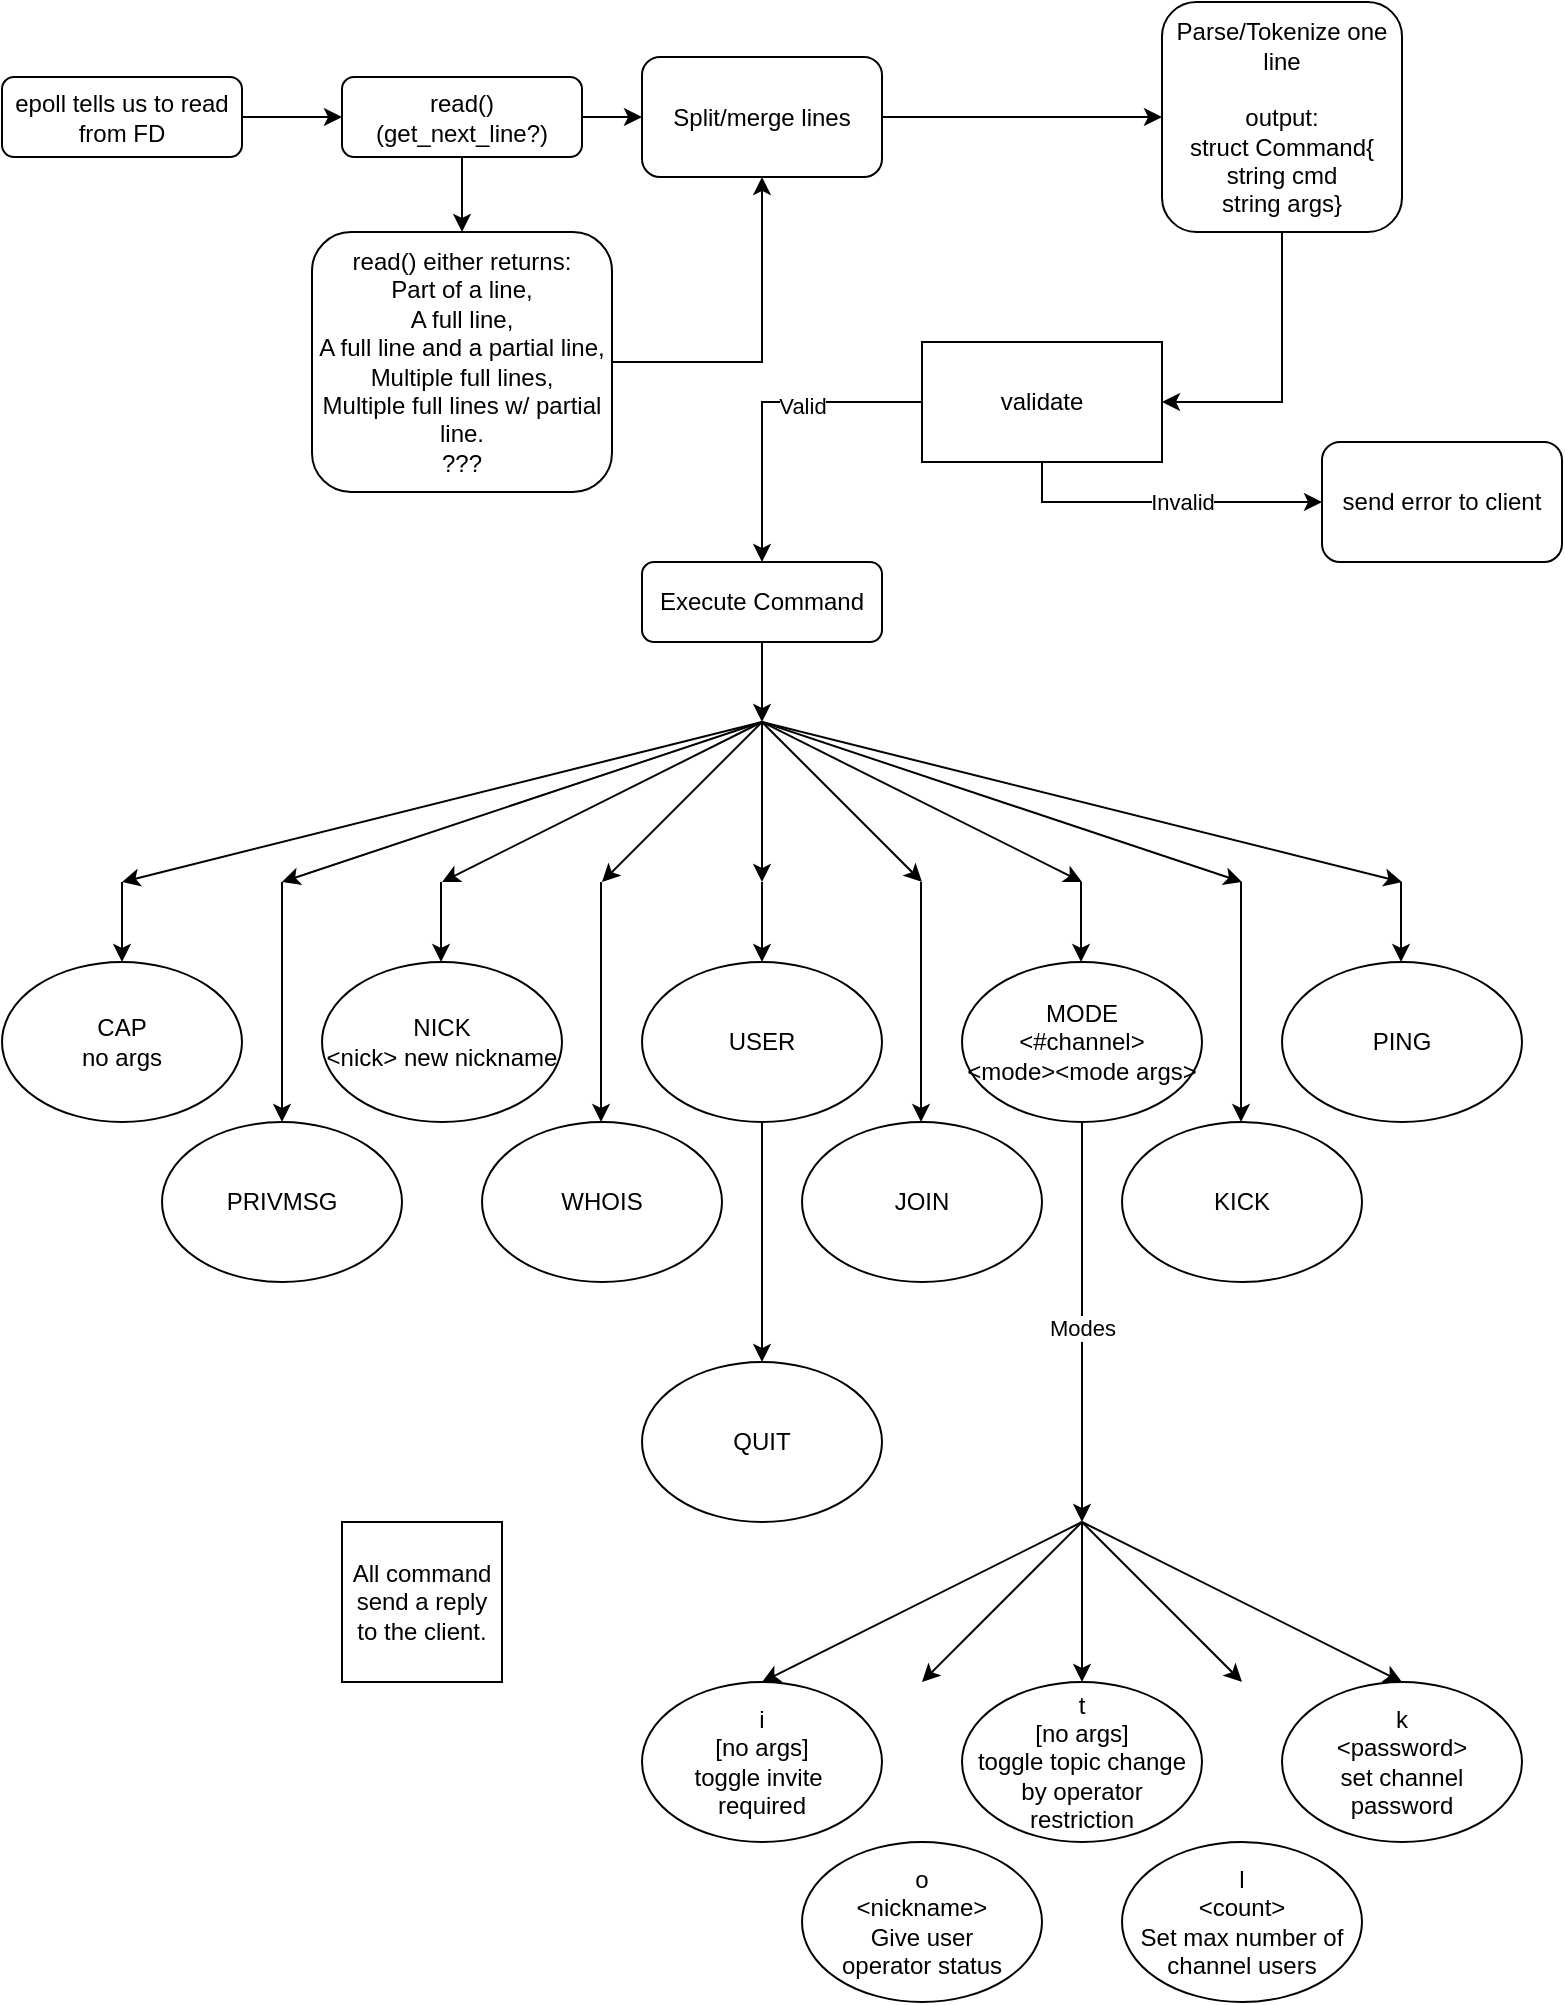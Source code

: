 <mxfile version="22.0.6" type="device">
  <diagram id="C5RBs43oDa-KdzZeNtuy" name="Page-1">
    <mxGraphModel dx="1362" dy="766" grid="1" gridSize="10" guides="1" tooltips="1" connect="1" arrows="1" fold="1" page="1" pageScale="1" pageWidth="827" pageHeight="1169" math="0" shadow="0">
      <root>
        <mxCell id="WIyWlLk6GJQsqaUBKTNV-0" />
        <mxCell id="WIyWlLk6GJQsqaUBKTNV-1" parent="WIyWlLk6GJQsqaUBKTNV-0" />
        <mxCell id="QCPalcbUQx9Sos6cTSxj-6" value="" style="edgeStyle=orthogonalEdgeStyle;rounded=0;orthogonalLoop=1;jettySize=auto;html=1;" edge="1" parent="WIyWlLk6GJQsqaUBKTNV-1" source="WIyWlLk6GJQsqaUBKTNV-3" target="WIyWlLk6GJQsqaUBKTNV-12">
          <mxGeometry relative="1" as="geometry" />
        </mxCell>
        <mxCell id="WIyWlLk6GJQsqaUBKTNV-3" value="epoll tells us to read from FD" style="rounded=1;whiteSpace=wrap;html=1;fontSize=12;glass=0;strokeWidth=1;shadow=0;" parent="WIyWlLk6GJQsqaUBKTNV-1" vertex="1">
          <mxGeometry x="20" y="77.5" width="120" height="40" as="geometry" />
        </mxCell>
        <mxCell id="QCPalcbUQx9Sos6cTSxj-71" style="edgeStyle=orthogonalEdgeStyle;rounded=0;orthogonalLoop=1;jettySize=auto;html=1;entryX=1;entryY=0.5;entryDx=0;entryDy=0;" edge="1" parent="WIyWlLk6GJQsqaUBKTNV-1" source="WIyWlLk6GJQsqaUBKTNV-7" target="QCPalcbUQx9Sos6cTSxj-61">
          <mxGeometry relative="1" as="geometry" />
        </mxCell>
        <mxCell id="WIyWlLk6GJQsqaUBKTNV-7" value="Parse/Tokenize one line&lt;br&gt;&lt;div&gt;&lt;br&gt;&lt;/div&gt;&lt;div&gt;output:&lt;/div&gt;&lt;div&gt;struct Command{&lt;/div&gt;&lt;div&gt;string cmd&lt;/div&gt;&lt;div&gt;string args}&lt;br&gt;&lt;/div&gt;" style="rounded=1;whiteSpace=wrap;html=1;fontSize=12;glass=0;strokeWidth=1;shadow=0;" parent="WIyWlLk6GJQsqaUBKTNV-1" vertex="1">
          <mxGeometry x="600" y="40" width="120" height="115" as="geometry" />
        </mxCell>
        <mxCell id="QCPalcbUQx9Sos6cTSxj-74" style="edgeStyle=orthogonalEdgeStyle;rounded=0;orthogonalLoop=1;jettySize=auto;html=1;exitX=0.5;exitY=1;exitDx=0;exitDy=0;" edge="1" parent="WIyWlLk6GJQsqaUBKTNV-1" source="WIyWlLk6GJQsqaUBKTNV-11">
          <mxGeometry relative="1" as="geometry">
            <mxPoint x="400" y="400" as="targetPoint" />
          </mxGeometry>
        </mxCell>
        <mxCell id="WIyWlLk6GJQsqaUBKTNV-11" value="&lt;div&gt;Execute Command&lt;br&gt;&lt;/div&gt;" style="rounded=1;whiteSpace=wrap;html=1;fontSize=12;glass=0;strokeWidth=1;shadow=0;" parent="WIyWlLk6GJQsqaUBKTNV-1" vertex="1">
          <mxGeometry x="340" y="320" width="120" height="40" as="geometry" />
        </mxCell>
        <mxCell id="QCPalcbUQx9Sos6cTSxj-8" value="" style="edgeStyle=orthogonalEdgeStyle;rounded=0;orthogonalLoop=1;jettySize=auto;html=1;" edge="1" parent="WIyWlLk6GJQsqaUBKTNV-1" source="WIyWlLk6GJQsqaUBKTNV-12" target="QCPalcbUQx9Sos6cTSxj-7">
          <mxGeometry relative="1" as="geometry" />
        </mxCell>
        <mxCell id="QCPalcbUQx9Sos6cTSxj-12" value="" style="edgeStyle=orthogonalEdgeStyle;rounded=0;orthogonalLoop=1;jettySize=auto;html=1;" edge="1" parent="WIyWlLk6GJQsqaUBKTNV-1" source="WIyWlLk6GJQsqaUBKTNV-12" target="QCPalcbUQx9Sos6cTSxj-10">
          <mxGeometry relative="1" as="geometry" />
        </mxCell>
        <mxCell id="WIyWlLk6GJQsqaUBKTNV-12" value="read()&lt;br&gt;(get_next_line?)" style="rounded=1;whiteSpace=wrap;html=1;fontSize=12;glass=0;strokeWidth=1;shadow=0;" parent="WIyWlLk6GJQsqaUBKTNV-1" vertex="1">
          <mxGeometry x="190" y="77.5" width="120" height="40" as="geometry" />
        </mxCell>
        <mxCell id="QCPalcbUQx9Sos6cTSxj-11" style="edgeStyle=orthogonalEdgeStyle;rounded=0;orthogonalLoop=1;jettySize=auto;html=1;entryX=0.5;entryY=1;entryDx=0;entryDy=0;" edge="1" parent="WIyWlLk6GJQsqaUBKTNV-1" source="QCPalcbUQx9Sos6cTSxj-7" target="QCPalcbUQx9Sos6cTSxj-10">
          <mxGeometry relative="1" as="geometry" />
        </mxCell>
        <mxCell id="QCPalcbUQx9Sos6cTSxj-7" value="&lt;div&gt;read() either returns:&lt;/div&gt;&lt;div&gt;Part of a line,&lt;/div&gt;&lt;div&gt;A full line,&lt;/div&gt;&lt;div&gt;A full line and a partial line,&lt;br&gt;Multiple full lines,&lt;br&gt;&lt;/div&gt;&lt;div&gt;Multiple full lines w/ partial line.&lt;/div&gt;???" style="whiteSpace=wrap;html=1;rounded=1;glass=0;strokeWidth=1;shadow=0;perimeter=rectanglePerimeter;" vertex="1" parent="WIyWlLk6GJQsqaUBKTNV-1">
          <mxGeometry x="175" y="155" width="150" height="130" as="geometry" />
        </mxCell>
        <mxCell id="QCPalcbUQx9Sos6cTSxj-13" value="" style="edgeStyle=orthogonalEdgeStyle;rounded=0;orthogonalLoop=1;jettySize=auto;html=1;" edge="1" parent="WIyWlLk6GJQsqaUBKTNV-1" source="QCPalcbUQx9Sos6cTSxj-10" target="WIyWlLk6GJQsqaUBKTNV-7">
          <mxGeometry relative="1" as="geometry">
            <Array as="points">
              <mxPoint x="510" y="98" />
            </Array>
          </mxGeometry>
        </mxCell>
        <mxCell id="QCPalcbUQx9Sos6cTSxj-10" value="Split/merge lines" style="rounded=1;whiteSpace=wrap;html=1;glass=0;" vertex="1" parent="WIyWlLk6GJQsqaUBKTNV-1">
          <mxGeometry x="340" y="67.5" width="120" height="60" as="geometry" />
        </mxCell>
        <mxCell id="QCPalcbUQx9Sos6cTSxj-18" value="" style="endArrow=classic;html=1;rounded=0;" edge="1" parent="WIyWlLk6GJQsqaUBKTNV-1">
          <mxGeometry width="50" height="50" relative="1" as="geometry">
            <mxPoint x="400" y="400" as="sourcePoint" />
            <mxPoint x="80" y="480" as="targetPoint" />
          </mxGeometry>
        </mxCell>
        <mxCell id="QCPalcbUQx9Sos6cTSxj-19" value="" style="endArrow=classic;html=1;rounded=0;" edge="1" parent="WIyWlLk6GJQsqaUBKTNV-1">
          <mxGeometry width="50" height="50" relative="1" as="geometry">
            <mxPoint x="400" y="400" as="sourcePoint" />
            <mxPoint x="160" y="480" as="targetPoint" />
          </mxGeometry>
        </mxCell>
        <mxCell id="QCPalcbUQx9Sos6cTSxj-20" value="" style="endArrow=classic;html=1;rounded=0;" edge="1" parent="WIyWlLk6GJQsqaUBKTNV-1">
          <mxGeometry width="50" height="50" relative="1" as="geometry">
            <mxPoint x="400" y="400" as="sourcePoint" />
            <mxPoint x="240" y="480" as="targetPoint" />
          </mxGeometry>
        </mxCell>
        <mxCell id="QCPalcbUQx9Sos6cTSxj-21" value="" style="endArrow=classic;html=1;rounded=0;" edge="1" parent="WIyWlLk6GJQsqaUBKTNV-1">
          <mxGeometry width="50" height="50" relative="1" as="geometry">
            <mxPoint x="400" y="400" as="sourcePoint" />
            <mxPoint x="320" y="480" as="targetPoint" />
          </mxGeometry>
        </mxCell>
        <mxCell id="QCPalcbUQx9Sos6cTSxj-22" value="" style="endArrow=classic;html=1;rounded=0;" edge="1" parent="WIyWlLk6GJQsqaUBKTNV-1">
          <mxGeometry width="50" height="50" relative="1" as="geometry">
            <mxPoint x="400" y="400" as="sourcePoint" />
            <mxPoint x="400" y="480" as="targetPoint" />
          </mxGeometry>
        </mxCell>
        <mxCell id="QCPalcbUQx9Sos6cTSxj-23" value="" style="endArrow=classic;html=1;rounded=0;" edge="1" parent="WIyWlLk6GJQsqaUBKTNV-1">
          <mxGeometry width="50" height="50" relative="1" as="geometry">
            <mxPoint x="400" y="400" as="sourcePoint" />
            <mxPoint x="480" y="480" as="targetPoint" />
          </mxGeometry>
        </mxCell>
        <mxCell id="QCPalcbUQx9Sos6cTSxj-24" value="" style="endArrow=classic;html=1;rounded=0;" edge="1" parent="WIyWlLk6GJQsqaUBKTNV-1">
          <mxGeometry width="50" height="50" relative="1" as="geometry">
            <mxPoint x="400" y="400" as="sourcePoint" />
            <mxPoint x="560" y="480" as="targetPoint" />
          </mxGeometry>
        </mxCell>
        <mxCell id="QCPalcbUQx9Sos6cTSxj-25" value="" style="endArrow=classic;html=1;rounded=0;" edge="1" parent="WIyWlLk6GJQsqaUBKTNV-1">
          <mxGeometry width="50" height="50" relative="1" as="geometry">
            <mxPoint x="400" y="400" as="sourcePoint" />
            <mxPoint x="640" y="480" as="targetPoint" />
          </mxGeometry>
        </mxCell>
        <mxCell id="QCPalcbUQx9Sos6cTSxj-26" value="" style="endArrow=classic;html=1;rounded=0;" edge="1" parent="WIyWlLk6GJQsqaUBKTNV-1">
          <mxGeometry width="50" height="50" relative="1" as="geometry">
            <mxPoint x="400" y="400" as="sourcePoint" />
            <mxPoint x="720" y="480" as="targetPoint" />
          </mxGeometry>
        </mxCell>
        <mxCell id="QCPalcbUQx9Sos6cTSxj-27" value="&lt;div&gt;CAP&lt;/div&gt;&lt;div&gt;no args&lt;br&gt;&lt;/div&gt;" style="ellipse;whiteSpace=wrap;html=1;" vertex="1" parent="WIyWlLk6GJQsqaUBKTNV-1">
          <mxGeometry x="20" y="520" width="120" height="80" as="geometry" />
        </mxCell>
        <mxCell id="QCPalcbUQx9Sos6cTSxj-28" value="PRIVMSG" style="ellipse;whiteSpace=wrap;html=1;" vertex="1" parent="WIyWlLk6GJQsqaUBKTNV-1">
          <mxGeometry x="100" y="600" width="120" height="80" as="geometry" />
        </mxCell>
        <mxCell id="QCPalcbUQx9Sos6cTSxj-29" value="&lt;div&gt;NICK&lt;/div&gt;&lt;div&gt;&amp;lt;nick&amp;gt; new nickname&lt;br&gt;&lt;/div&gt;" style="ellipse;whiteSpace=wrap;html=1;" vertex="1" parent="WIyWlLk6GJQsqaUBKTNV-1">
          <mxGeometry x="180" y="520" width="120" height="80" as="geometry" />
        </mxCell>
        <mxCell id="QCPalcbUQx9Sos6cTSxj-30" value="" style="endArrow=classic;html=1;rounded=0;" edge="1" parent="WIyWlLk6GJQsqaUBKTNV-1" target="QCPalcbUQx9Sos6cTSxj-27">
          <mxGeometry width="50" height="50" relative="1" as="geometry">
            <mxPoint x="80" y="480" as="sourcePoint" />
            <mxPoint x="130" y="430" as="targetPoint" />
          </mxGeometry>
        </mxCell>
        <mxCell id="QCPalcbUQx9Sos6cTSxj-31" value="" style="endArrow=classic;html=1;rounded=0;entryX=0.5;entryY=0;entryDx=0;entryDy=0;" edge="1" parent="WIyWlLk6GJQsqaUBKTNV-1" target="QCPalcbUQx9Sos6cTSxj-28">
          <mxGeometry width="50" height="50" relative="1" as="geometry">
            <mxPoint x="160" y="480" as="sourcePoint" />
            <mxPoint x="90" y="530" as="targetPoint" />
          </mxGeometry>
        </mxCell>
        <mxCell id="QCPalcbUQx9Sos6cTSxj-32" value="WHOIS" style="ellipse;whiteSpace=wrap;html=1;" vertex="1" parent="WIyWlLk6GJQsqaUBKTNV-1">
          <mxGeometry x="260" y="600" width="120" height="80" as="geometry" />
        </mxCell>
        <mxCell id="QCPalcbUQx9Sos6cTSxj-45" style="edgeStyle=orthogonalEdgeStyle;rounded=0;orthogonalLoop=1;jettySize=auto;html=1;" edge="1" parent="WIyWlLk6GJQsqaUBKTNV-1" source="QCPalcbUQx9Sos6cTSxj-33">
          <mxGeometry relative="1" as="geometry">
            <mxPoint x="400" y="720" as="targetPoint" />
          </mxGeometry>
        </mxCell>
        <mxCell id="QCPalcbUQx9Sos6cTSxj-33" value="&lt;div&gt;USER&lt;/div&gt;" style="ellipse;whiteSpace=wrap;html=1;" vertex="1" parent="WIyWlLk6GJQsqaUBKTNV-1">
          <mxGeometry x="340" y="520" width="120" height="80" as="geometry" />
        </mxCell>
        <mxCell id="QCPalcbUQx9Sos6cTSxj-34" value="JOIN" style="ellipse;whiteSpace=wrap;html=1;" vertex="1" parent="WIyWlLk6GJQsqaUBKTNV-1">
          <mxGeometry x="420" y="600" width="120" height="80" as="geometry" />
        </mxCell>
        <mxCell id="QCPalcbUQx9Sos6cTSxj-35" value="&lt;div&gt;MODE&lt;/div&gt;&lt;div&gt;&amp;lt;#channel&amp;gt;&lt;/div&gt;&lt;div&gt;&amp;lt;mode&amp;gt;&amp;lt;mode args&amp;gt;&lt;br&gt;&lt;/div&gt;" style="ellipse;whiteSpace=wrap;html=1;" vertex="1" parent="WIyWlLk6GJQsqaUBKTNV-1">
          <mxGeometry x="500" y="520" width="120" height="80" as="geometry" />
        </mxCell>
        <mxCell id="QCPalcbUQx9Sos6cTSxj-36" value="KICK" style="ellipse;whiteSpace=wrap;html=1;" vertex="1" parent="WIyWlLk6GJQsqaUBKTNV-1">
          <mxGeometry x="580" y="600" width="120" height="80" as="geometry" />
        </mxCell>
        <mxCell id="QCPalcbUQx9Sos6cTSxj-37" value="PING" style="ellipse;whiteSpace=wrap;html=1;" vertex="1" parent="WIyWlLk6GJQsqaUBKTNV-1">
          <mxGeometry x="660" y="520" width="120" height="80" as="geometry" />
        </mxCell>
        <mxCell id="QCPalcbUQx9Sos6cTSxj-38" value="" style="endArrow=classic;html=1;rounded=0;entryX=0.5;entryY=0;entryDx=0;entryDy=0;" edge="1" parent="WIyWlLk6GJQsqaUBKTNV-1">
          <mxGeometry width="50" height="50" relative="1" as="geometry">
            <mxPoint x="319.5" y="480" as="sourcePoint" />
            <mxPoint x="319.5" y="600" as="targetPoint" />
          </mxGeometry>
        </mxCell>
        <mxCell id="QCPalcbUQx9Sos6cTSxj-39" value="" style="endArrow=classic;html=1;rounded=0;entryX=0.5;entryY=0;entryDx=0;entryDy=0;" edge="1" parent="WIyWlLk6GJQsqaUBKTNV-1">
          <mxGeometry width="50" height="50" relative="1" as="geometry">
            <mxPoint x="479.5" y="480" as="sourcePoint" />
            <mxPoint x="479.5" y="600" as="targetPoint" />
          </mxGeometry>
        </mxCell>
        <mxCell id="QCPalcbUQx9Sos6cTSxj-40" value="" style="endArrow=classic;html=1;rounded=0;entryX=0.5;entryY=0;entryDx=0;entryDy=0;" edge="1" parent="WIyWlLk6GJQsqaUBKTNV-1">
          <mxGeometry width="50" height="50" relative="1" as="geometry">
            <mxPoint x="639.5" y="480" as="sourcePoint" />
            <mxPoint x="639.5" y="600" as="targetPoint" />
          </mxGeometry>
        </mxCell>
        <mxCell id="QCPalcbUQx9Sos6cTSxj-41" value="" style="endArrow=classic;html=1;rounded=0;" edge="1" parent="WIyWlLk6GJQsqaUBKTNV-1">
          <mxGeometry width="50" height="50" relative="1" as="geometry">
            <mxPoint x="239.5" y="480" as="sourcePoint" />
            <mxPoint x="239.5" y="520" as="targetPoint" />
          </mxGeometry>
        </mxCell>
        <mxCell id="QCPalcbUQx9Sos6cTSxj-42" value="" style="endArrow=classic;html=1;rounded=0;entryX=0.5;entryY=0;entryDx=0;entryDy=0;" edge="1" parent="WIyWlLk6GJQsqaUBKTNV-1" target="QCPalcbUQx9Sos6cTSxj-33">
          <mxGeometry width="50" height="50" relative="1" as="geometry">
            <mxPoint x="400" y="480" as="sourcePoint" />
            <mxPoint x="100" y="540" as="targetPoint" />
          </mxGeometry>
        </mxCell>
        <mxCell id="QCPalcbUQx9Sos6cTSxj-43" value="" style="endArrow=classic;html=1;rounded=0;entryX=0.5;entryY=0;entryDx=0;entryDy=0;" edge="1" parent="WIyWlLk6GJQsqaUBKTNV-1">
          <mxGeometry width="50" height="50" relative="1" as="geometry">
            <mxPoint x="559.5" y="480" as="sourcePoint" />
            <mxPoint x="559.5" y="520" as="targetPoint" />
          </mxGeometry>
        </mxCell>
        <mxCell id="QCPalcbUQx9Sos6cTSxj-44" value="" style="endArrow=classic;html=1;rounded=0;entryX=0.5;entryY=0;entryDx=0;entryDy=0;" edge="1" parent="WIyWlLk6GJQsqaUBKTNV-1">
          <mxGeometry width="50" height="50" relative="1" as="geometry">
            <mxPoint x="719.5" y="480" as="sourcePoint" />
            <mxPoint x="719.5" y="520" as="targetPoint" />
          </mxGeometry>
        </mxCell>
        <mxCell id="QCPalcbUQx9Sos6cTSxj-46" value="QUIT" style="ellipse;whiteSpace=wrap;html=1;" vertex="1" parent="WIyWlLk6GJQsqaUBKTNV-1">
          <mxGeometry x="340" y="720" width="120" height="80" as="geometry" />
        </mxCell>
        <mxCell id="QCPalcbUQx9Sos6cTSxj-47" value="" style="endArrow=classic;html=1;rounded=0;exitX=0.5;exitY=1;exitDx=0;exitDy=0;" edge="1" parent="WIyWlLk6GJQsqaUBKTNV-1" source="QCPalcbUQx9Sos6cTSxj-35">
          <mxGeometry width="50" height="50" relative="1" as="geometry">
            <mxPoint x="540" y="790" as="sourcePoint" />
            <mxPoint x="560" y="800" as="targetPoint" />
          </mxGeometry>
        </mxCell>
        <mxCell id="QCPalcbUQx9Sos6cTSxj-58" value="&lt;div&gt;Modes&lt;/div&gt;" style="edgeLabel;html=1;align=center;verticalAlign=middle;resizable=0;points=[];" vertex="1" connectable="0" parent="QCPalcbUQx9Sos6cTSxj-47">
          <mxGeometry x="0.03" relative="1" as="geometry">
            <mxPoint as="offset" />
          </mxGeometry>
        </mxCell>
        <mxCell id="QCPalcbUQx9Sos6cTSxj-48" value="" style="endArrow=classic;html=1;rounded=0;" edge="1" parent="WIyWlLk6GJQsqaUBKTNV-1">
          <mxGeometry width="50" height="50" relative="1" as="geometry">
            <mxPoint x="560" y="800" as="sourcePoint" />
            <mxPoint x="400" y="880" as="targetPoint" />
          </mxGeometry>
        </mxCell>
        <mxCell id="QCPalcbUQx9Sos6cTSxj-49" value="" style="endArrow=classic;html=1;rounded=0;" edge="1" parent="WIyWlLk6GJQsqaUBKTNV-1">
          <mxGeometry width="50" height="50" relative="1" as="geometry">
            <mxPoint x="560" y="800" as="sourcePoint" />
            <mxPoint x="480" y="880" as="targetPoint" />
          </mxGeometry>
        </mxCell>
        <mxCell id="QCPalcbUQx9Sos6cTSxj-50" value="" style="endArrow=classic;html=1;rounded=0;" edge="1" parent="WIyWlLk6GJQsqaUBKTNV-1">
          <mxGeometry width="50" height="50" relative="1" as="geometry">
            <mxPoint x="560" y="800" as="sourcePoint" />
            <mxPoint x="560" y="880" as="targetPoint" />
          </mxGeometry>
        </mxCell>
        <mxCell id="QCPalcbUQx9Sos6cTSxj-51" value="" style="endArrow=classic;html=1;rounded=0;" edge="1" parent="WIyWlLk6GJQsqaUBKTNV-1">
          <mxGeometry width="50" height="50" relative="1" as="geometry">
            <mxPoint x="560" y="800" as="sourcePoint" />
            <mxPoint x="640" y="880" as="targetPoint" />
          </mxGeometry>
        </mxCell>
        <mxCell id="QCPalcbUQx9Sos6cTSxj-52" value="" style="endArrow=classic;html=1;rounded=0;" edge="1" parent="WIyWlLk6GJQsqaUBKTNV-1">
          <mxGeometry width="50" height="50" relative="1" as="geometry">
            <mxPoint x="560" y="800" as="sourcePoint" />
            <mxPoint x="720" y="880" as="targetPoint" />
          </mxGeometry>
        </mxCell>
        <mxCell id="QCPalcbUQx9Sos6cTSxj-53" value="&lt;div&gt;i&lt;/div&gt;&lt;div&gt;[no args]&lt;/div&gt;&lt;div&gt;toggle invite&amp;nbsp;&lt;/div&gt;&lt;div&gt;required&lt;br&gt;&lt;/div&gt;" style="ellipse;whiteSpace=wrap;html=1;" vertex="1" parent="WIyWlLk6GJQsqaUBKTNV-1">
          <mxGeometry x="340" y="880" width="120" height="80" as="geometry" />
        </mxCell>
        <mxCell id="QCPalcbUQx9Sos6cTSxj-54" value="&lt;div&gt;o&lt;/div&gt;&lt;div&gt;&amp;lt;nickname&amp;gt;&lt;/div&gt;&lt;div&gt;Give user&lt;/div&gt;&lt;div&gt;operator status&lt;br&gt;&lt;/div&gt;" style="ellipse;whiteSpace=wrap;html=1;" vertex="1" parent="WIyWlLk6GJQsqaUBKTNV-1">
          <mxGeometry x="420" y="960" width="120" height="80" as="geometry" />
        </mxCell>
        <mxCell id="QCPalcbUQx9Sos6cTSxj-55" value="&lt;div&gt;t&lt;/div&gt;&lt;div&gt;[no args]&lt;/div&gt;&lt;div&gt;toggle topic change&lt;/div&gt;&lt;div&gt;by operator&lt;/div&gt;&lt;div&gt;restriction&lt;br&gt;&lt;/div&gt;" style="ellipse;whiteSpace=wrap;html=1;" vertex="1" parent="WIyWlLk6GJQsqaUBKTNV-1">
          <mxGeometry x="500" y="880" width="120" height="80" as="geometry" />
        </mxCell>
        <mxCell id="QCPalcbUQx9Sos6cTSxj-56" value="&lt;div&gt;l&lt;/div&gt;&lt;div&gt;&amp;lt;count&amp;gt;&lt;/div&gt;&lt;div&gt;Set max number of channel users&lt;br&gt;&lt;/div&gt;" style="ellipse;whiteSpace=wrap;html=1;" vertex="1" parent="WIyWlLk6GJQsqaUBKTNV-1">
          <mxGeometry x="580" y="960" width="120" height="80" as="geometry" />
        </mxCell>
        <mxCell id="QCPalcbUQx9Sos6cTSxj-57" value="&lt;div&gt;k&lt;/div&gt;&lt;div&gt;&amp;lt;password&amp;gt;&lt;/div&gt;&lt;div&gt;set channel&lt;/div&gt;&lt;div&gt;password&lt;/div&gt;" style="ellipse;whiteSpace=wrap;html=1;" vertex="1" parent="WIyWlLk6GJQsqaUBKTNV-1">
          <mxGeometry x="660" y="880" width="120" height="80" as="geometry" />
        </mxCell>
        <mxCell id="QCPalcbUQx9Sos6cTSxj-64" style="edgeStyle=orthogonalEdgeStyle;rounded=0;orthogonalLoop=1;jettySize=auto;html=1;entryX=0;entryY=0.5;entryDx=0;entryDy=0;" edge="1" parent="WIyWlLk6GJQsqaUBKTNV-1" source="QCPalcbUQx9Sos6cTSxj-61" target="QCPalcbUQx9Sos6cTSxj-63">
          <mxGeometry relative="1" as="geometry">
            <Array as="points">
              <mxPoint x="540" y="290" />
            </Array>
          </mxGeometry>
        </mxCell>
        <mxCell id="QCPalcbUQx9Sos6cTSxj-69" value="Invalid" style="edgeLabel;html=1;align=center;verticalAlign=middle;resizable=0;points=[];" vertex="1" connectable="0" parent="QCPalcbUQx9Sos6cTSxj-64">
          <mxGeometry y="-3" relative="1" as="geometry">
            <mxPoint x="10" y="-3" as="offset" />
          </mxGeometry>
        </mxCell>
        <mxCell id="QCPalcbUQx9Sos6cTSxj-72" style="edgeStyle=orthogonalEdgeStyle;rounded=0;orthogonalLoop=1;jettySize=auto;html=1;" edge="1" parent="WIyWlLk6GJQsqaUBKTNV-1" source="QCPalcbUQx9Sos6cTSxj-61" target="WIyWlLk6GJQsqaUBKTNV-11">
          <mxGeometry relative="1" as="geometry" />
        </mxCell>
        <mxCell id="QCPalcbUQx9Sos6cTSxj-73" value="&lt;div&gt;Valid&lt;/div&gt;" style="edgeLabel;html=1;align=center;verticalAlign=middle;resizable=0;points=[];" vertex="1" connectable="0" parent="QCPalcbUQx9Sos6cTSxj-72">
          <mxGeometry x="-0.246" y="2" relative="1" as="geometry">
            <mxPoint as="offset" />
          </mxGeometry>
        </mxCell>
        <mxCell id="QCPalcbUQx9Sos6cTSxj-61" value="validate" style="rounded=0;whiteSpace=wrap;html=1;" vertex="1" parent="WIyWlLk6GJQsqaUBKTNV-1">
          <mxGeometry x="480" y="210" width="120" height="60" as="geometry" />
        </mxCell>
        <mxCell id="QCPalcbUQx9Sos6cTSxj-63" value="send error to client" style="rounded=1;whiteSpace=wrap;html=1;" vertex="1" parent="WIyWlLk6GJQsqaUBKTNV-1">
          <mxGeometry x="680" y="260" width="120" height="60" as="geometry" />
        </mxCell>
        <mxCell id="QCPalcbUQx9Sos6cTSxj-75" value="All command send a reply to the client." style="whiteSpace=wrap;html=1;aspect=fixed;" vertex="1" parent="WIyWlLk6GJQsqaUBKTNV-1">
          <mxGeometry x="190" y="800" width="80" height="80" as="geometry" />
        </mxCell>
      </root>
    </mxGraphModel>
  </diagram>
</mxfile>
